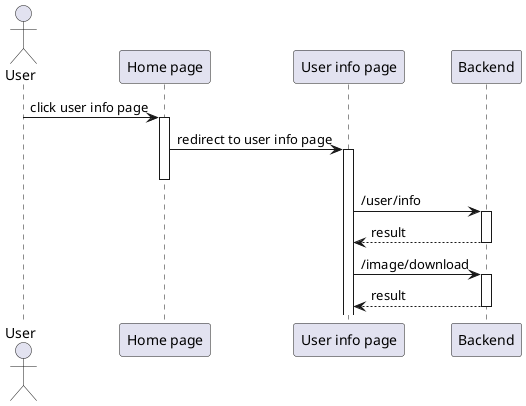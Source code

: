 @startuml template
'autonumber 1.1.1

actor User as u

' Box "front end"
participant "Home page" as home
participant "User info page" as uinfo
' end box

participant "Backend" as be

u -> home++ : click user info page
home -> uinfo ++-- : redirect to user info page

uinfo -> be++ : /user/info
uinfo <-- be-- : result

uinfo -> be++ : /image/download
uinfo <-- be-- : result
@enduml